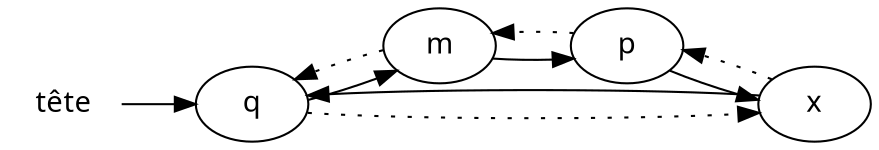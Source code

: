 digraph liste {
    rankdir="LR";
    node [fontname="Courrier"];
    tete [label="tête" shape=plaintext]
    0 [label="q"];
    1 [label="m"];
    2 [label="p"];
    3 [label="x"];

    tete -> 0;

    0 -> 1;
    1 -> 2;
    2 -> 3;
    3 -> 0;

    1 -> 0 [style="dotted"];
    2 -> 1 [style="dotted"];
    3 -> 2 [style="dotted"];

    0 -> 3 [style="dotted"];
}
